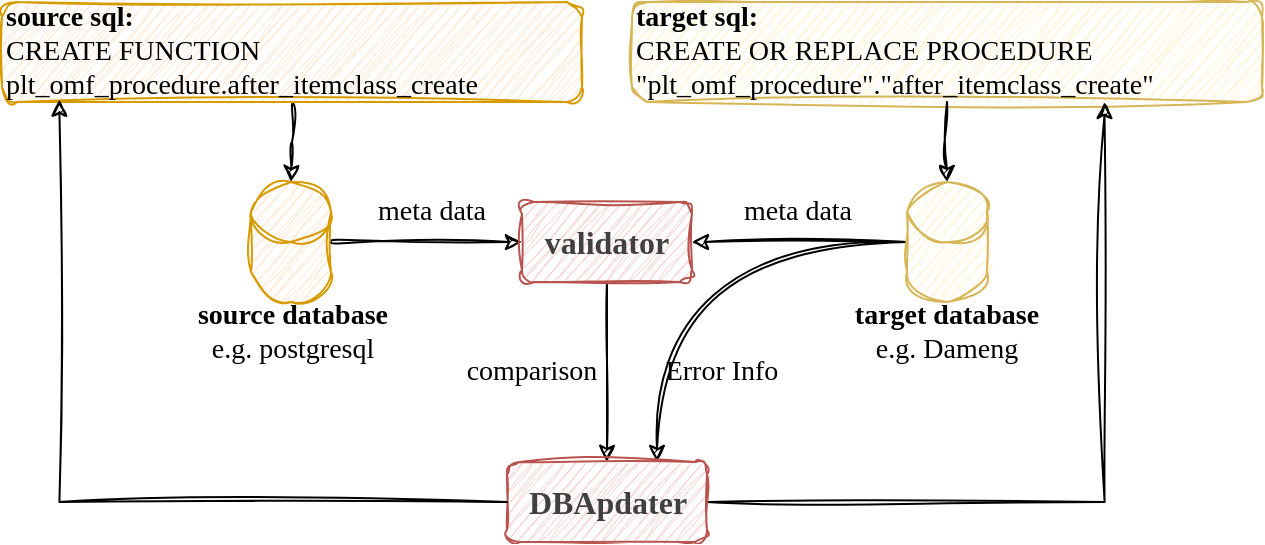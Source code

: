 <mxfile version="26.0.2">
  <diagram name="第 1 页" id="su4k1ldmzeW5IhkEu7_q">
    <mxGraphModel dx="780" dy="444" grid="1" gridSize="10" guides="1" tooltips="1" connect="1" arrows="1" fold="1" page="1" pageScale="1" pageWidth="1169" pageHeight="827" math="0" shadow="0">
      <root>
        <mxCell id="0" />
        <mxCell id="1" parent="0" />
        <mxCell id="BSHCZzDnnlXFaa0tmxAZ-11" style="edgeStyle=orthogonalEdgeStyle;rounded=0;orthogonalLoop=1;jettySize=auto;html=1;fontFamily=Comic Sans MS;curved=1;sketch=1;curveFitting=1;jiggle=2;" edge="1" parent="1" source="BSHCZzDnnlXFaa0tmxAZ-1" target="BSHCZzDnnlXFaa0tmxAZ-10">
          <mxGeometry relative="1" as="geometry" />
        </mxCell>
        <mxCell id="BSHCZzDnnlXFaa0tmxAZ-1" value="" style="shape=cylinder3;whiteSpace=wrap;html=1;boundedLbl=1;backgroundOutline=1;size=15;fontStyle=1;fontFamily=Comic Sans MS;sketch=1;curveFitting=1;jiggle=2;fillColor=#ffe6cc;strokeColor=#d79b00;" vertex="1" parent="1">
          <mxGeometry x="154.5" y="210" width="40" height="60" as="geometry" />
        </mxCell>
        <mxCell id="BSHCZzDnnlXFaa0tmxAZ-3" value="&lt;b&gt;source database&lt;/b&gt;&lt;div&gt;e.g. postgresql&lt;/div&gt;" style="text;html=1;align=center;verticalAlign=middle;whiteSpace=wrap;rounded=0;fontSize=14;fontFamily=Comic Sans MS;sketch=1;curveFitting=1;jiggle=2;" vertex="1" parent="1">
          <mxGeometry x="99.75" y="270" width="150.5" height="30" as="geometry" />
        </mxCell>
        <mxCell id="BSHCZzDnnlXFaa0tmxAZ-4" value="&lt;b&gt;target database&lt;/b&gt;&lt;div&gt;e.g. Dameng&lt;/div&gt;" style="text;html=1;align=center;verticalAlign=middle;whiteSpace=wrap;rounded=0;fontSize=14;fontFamily=Comic Sans MS;sketch=1;curveFitting=1;jiggle=2;" vertex="1" parent="1">
          <mxGeometry x="441.25" y="270" width="122.5" height="30" as="geometry" />
        </mxCell>
        <mxCell id="BSHCZzDnnlXFaa0tmxAZ-13" style="edgeStyle=orthogonalEdgeStyle;rounded=0;orthogonalLoop=1;jettySize=auto;html=1;entryX=1;entryY=0.5;entryDx=0;entryDy=0;sketch=1;curveFitting=1;jiggle=2;" edge="1" parent="1" source="BSHCZzDnnlXFaa0tmxAZ-5" target="BSHCZzDnnlXFaa0tmxAZ-10">
          <mxGeometry relative="1" as="geometry" />
        </mxCell>
        <mxCell id="BSHCZzDnnlXFaa0tmxAZ-19" style="edgeStyle=orthogonalEdgeStyle;rounded=0;orthogonalLoop=1;jettySize=auto;html=1;entryX=0.75;entryY=0;entryDx=0;entryDy=0;curved=1;sketch=1;curveFitting=1;jiggle=2;" edge="1" parent="1" source="BSHCZzDnnlXFaa0tmxAZ-5" target="BSHCZzDnnlXFaa0tmxAZ-14">
          <mxGeometry relative="1" as="geometry" />
        </mxCell>
        <mxCell id="BSHCZzDnnlXFaa0tmxAZ-5" value="" style="shape=cylinder3;whiteSpace=wrap;html=1;boundedLbl=1;backgroundOutline=1;size=15;fontStyle=1;fontFamily=Comic Sans MS;sketch=1;curveFitting=1;jiggle=2;fillColor=#fff2cc;strokeColor=#d6b656;" vertex="1" parent="1">
          <mxGeometry x="482.5" y="210" width="40" height="60" as="geometry" />
        </mxCell>
        <mxCell id="BSHCZzDnnlXFaa0tmxAZ-6" value="&lt;div&gt;&lt;b&gt;target sql:&lt;/b&gt;&lt;/div&gt;CREATE OR REPLACE PROCEDURE &quot;plt_omf_procedure&quot;.&quot;after_itemclass_create&quot;" style="rounded=1;whiteSpace=wrap;html=1;fontSize=14;align=left;fontFamily=Comic Sans MS;sketch=1;curveFitting=1;jiggle=2;fillColor=#fff2cc;strokeColor=#d6b656;" vertex="1" parent="1">
          <mxGeometry x="345" y="120" width="315" height="50" as="geometry" />
        </mxCell>
        <mxCell id="BSHCZzDnnlXFaa0tmxAZ-8" style="edgeStyle=orthogonalEdgeStyle;rounded=0;orthogonalLoop=1;jettySize=auto;html=1;fontFamily=Comic Sans MS;sketch=1;curveFitting=1;jiggle=2;" edge="1" parent="1" source="BSHCZzDnnlXFaa0tmxAZ-7" target="BSHCZzDnnlXFaa0tmxAZ-1">
          <mxGeometry relative="1" as="geometry" />
        </mxCell>
        <mxCell id="BSHCZzDnnlXFaa0tmxAZ-7" value="&lt;div&gt;&lt;b&gt;source sql:&lt;/b&gt;&lt;/div&gt;CREATE FUNCTION plt_omf_procedure.after_itemclass_create" style="rounded=1;whiteSpace=wrap;html=1;fontSize=14;align=left;fontFamily=Comic Sans MS;sketch=1;curveFitting=1;jiggle=2;fillColor=#ffe6cc;strokeColor=#d79b00;" vertex="1" parent="1">
          <mxGeometry x="30" y="120" width="290" height="50" as="geometry" />
        </mxCell>
        <mxCell id="BSHCZzDnnlXFaa0tmxAZ-9" style="edgeStyle=orthogonalEdgeStyle;rounded=0;orthogonalLoop=1;jettySize=auto;html=1;entryX=0.5;entryY=0;entryDx=0;entryDy=0;entryPerimeter=0;fontFamily=Comic Sans MS;sketch=1;curveFitting=1;jiggle=2;" edge="1" parent="1" source="BSHCZzDnnlXFaa0tmxAZ-6" target="BSHCZzDnnlXFaa0tmxAZ-5">
          <mxGeometry relative="1" as="geometry" />
        </mxCell>
        <mxCell id="BSHCZzDnnlXFaa0tmxAZ-15" style="edgeStyle=orthogonalEdgeStyle;rounded=0;orthogonalLoop=1;jettySize=auto;html=1;entryX=0.5;entryY=0;entryDx=0;entryDy=0;sketch=1;curveFitting=1;jiggle=2;" edge="1" parent="1" source="BSHCZzDnnlXFaa0tmxAZ-10" target="BSHCZzDnnlXFaa0tmxAZ-14">
          <mxGeometry relative="1" as="geometry" />
        </mxCell>
        <mxCell id="BSHCZzDnnlXFaa0tmxAZ-10" value="&lt;span style=&quot;color: rgb(64, 64, 64); font-size: 16.002px; text-align: start;&quot;&gt;validator&lt;/span&gt;" style="rounded=1;whiteSpace=wrap;html=1;fontFamily=Comic Sans MS;fontStyle=1;sketch=1;curveFitting=1;jiggle=2;fillColor=#f8cecc;strokeColor=#b85450;" vertex="1" parent="1">
          <mxGeometry x="290" y="220" width="85" height="40" as="geometry" />
        </mxCell>
        <mxCell id="BSHCZzDnnlXFaa0tmxAZ-17" style="edgeStyle=orthogonalEdgeStyle;rounded=0;orthogonalLoop=1;jettySize=auto;html=1;entryX=0.75;entryY=1;entryDx=0;entryDy=0;sketch=1;curveFitting=1;jiggle=2;" edge="1" parent="1" source="BSHCZzDnnlXFaa0tmxAZ-14" target="BSHCZzDnnlXFaa0tmxAZ-6">
          <mxGeometry relative="1" as="geometry">
            <Array as="points">
              <mxPoint x="581" y="370" />
            </Array>
          </mxGeometry>
        </mxCell>
        <mxCell id="BSHCZzDnnlXFaa0tmxAZ-14" value="&lt;div style=&quot;text-align: start;&quot;&gt;&lt;span style=&quot;background-color: transparent; font-size: 16.002px;&quot;&gt;&lt;font color=&quot;#404040&quot;&gt;DBApdater&lt;/font&gt;&lt;/span&gt;&lt;/div&gt;" style="rounded=1;whiteSpace=wrap;html=1;fontFamily=Comic Sans MS;fontStyle=1;sketch=1;curveFitting=1;jiggle=2;fillColor=#f8cecc;strokeColor=#b85450;" vertex="1" parent="1">
          <mxGeometry x="282.5" y="350" width="100" height="40" as="geometry" />
        </mxCell>
        <mxCell id="BSHCZzDnnlXFaa0tmxAZ-16" style="edgeStyle=orthogonalEdgeStyle;rounded=0;orthogonalLoop=1;jettySize=auto;html=1;entryX=0.099;entryY=0.976;entryDx=0;entryDy=0;entryPerimeter=0;sketch=1;curveFitting=1;jiggle=2;" edge="1" parent="1" source="BSHCZzDnnlXFaa0tmxAZ-14" target="BSHCZzDnnlXFaa0tmxAZ-7">
          <mxGeometry relative="1" as="geometry">
            <Array as="points">
              <mxPoint x="59" y="370" />
            </Array>
          </mxGeometry>
        </mxCell>
        <mxCell id="BSHCZzDnnlXFaa0tmxAZ-18" value="Error Info" style="text;html=1;align=center;verticalAlign=middle;whiteSpace=wrap;rounded=0;fontSize=14;fontFamily=Comic Sans MS;" vertex="1" parent="1">
          <mxGeometry x="360" y="290" width="60" height="30" as="geometry" />
        </mxCell>
        <mxCell id="BSHCZzDnnlXFaa0tmxAZ-20" value="meta data" style="text;html=1;align=center;verticalAlign=middle;whiteSpace=wrap;rounded=0;fontSize=14;fontFamily=Comic Sans MS;" vertex="1" parent="1">
          <mxGeometry x="382.5" y="210" width="90" height="30" as="geometry" />
        </mxCell>
        <mxCell id="BSHCZzDnnlXFaa0tmxAZ-21" value="meta data" style="text;html=1;align=center;verticalAlign=middle;whiteSpace=wrap;rounded=0;fontSize=14;fontFamily=Comic Sans MS;" vertex="1" parent="1">
          <mxGeometry x="200" y="210" width="90" height="30" as="geometry" />
        </mxCell>
        <mxCell id="BSHCZzDnnlXFaa0tmxAZ-22" value="comparison" style="text;html=1;align=center;verticalAlign=middle;whiteSpace=wrap;rounded=0;fontSize=14;fontFamily=Comic Sans MS;" vertex="1" parent="1">
          <mxGeometry x="250.25" y="290" width="90" height="30" as="geometry" />
        </mxCell>
      </root>
    </mxGraphModel>
  </diagram>
</mxfile>
